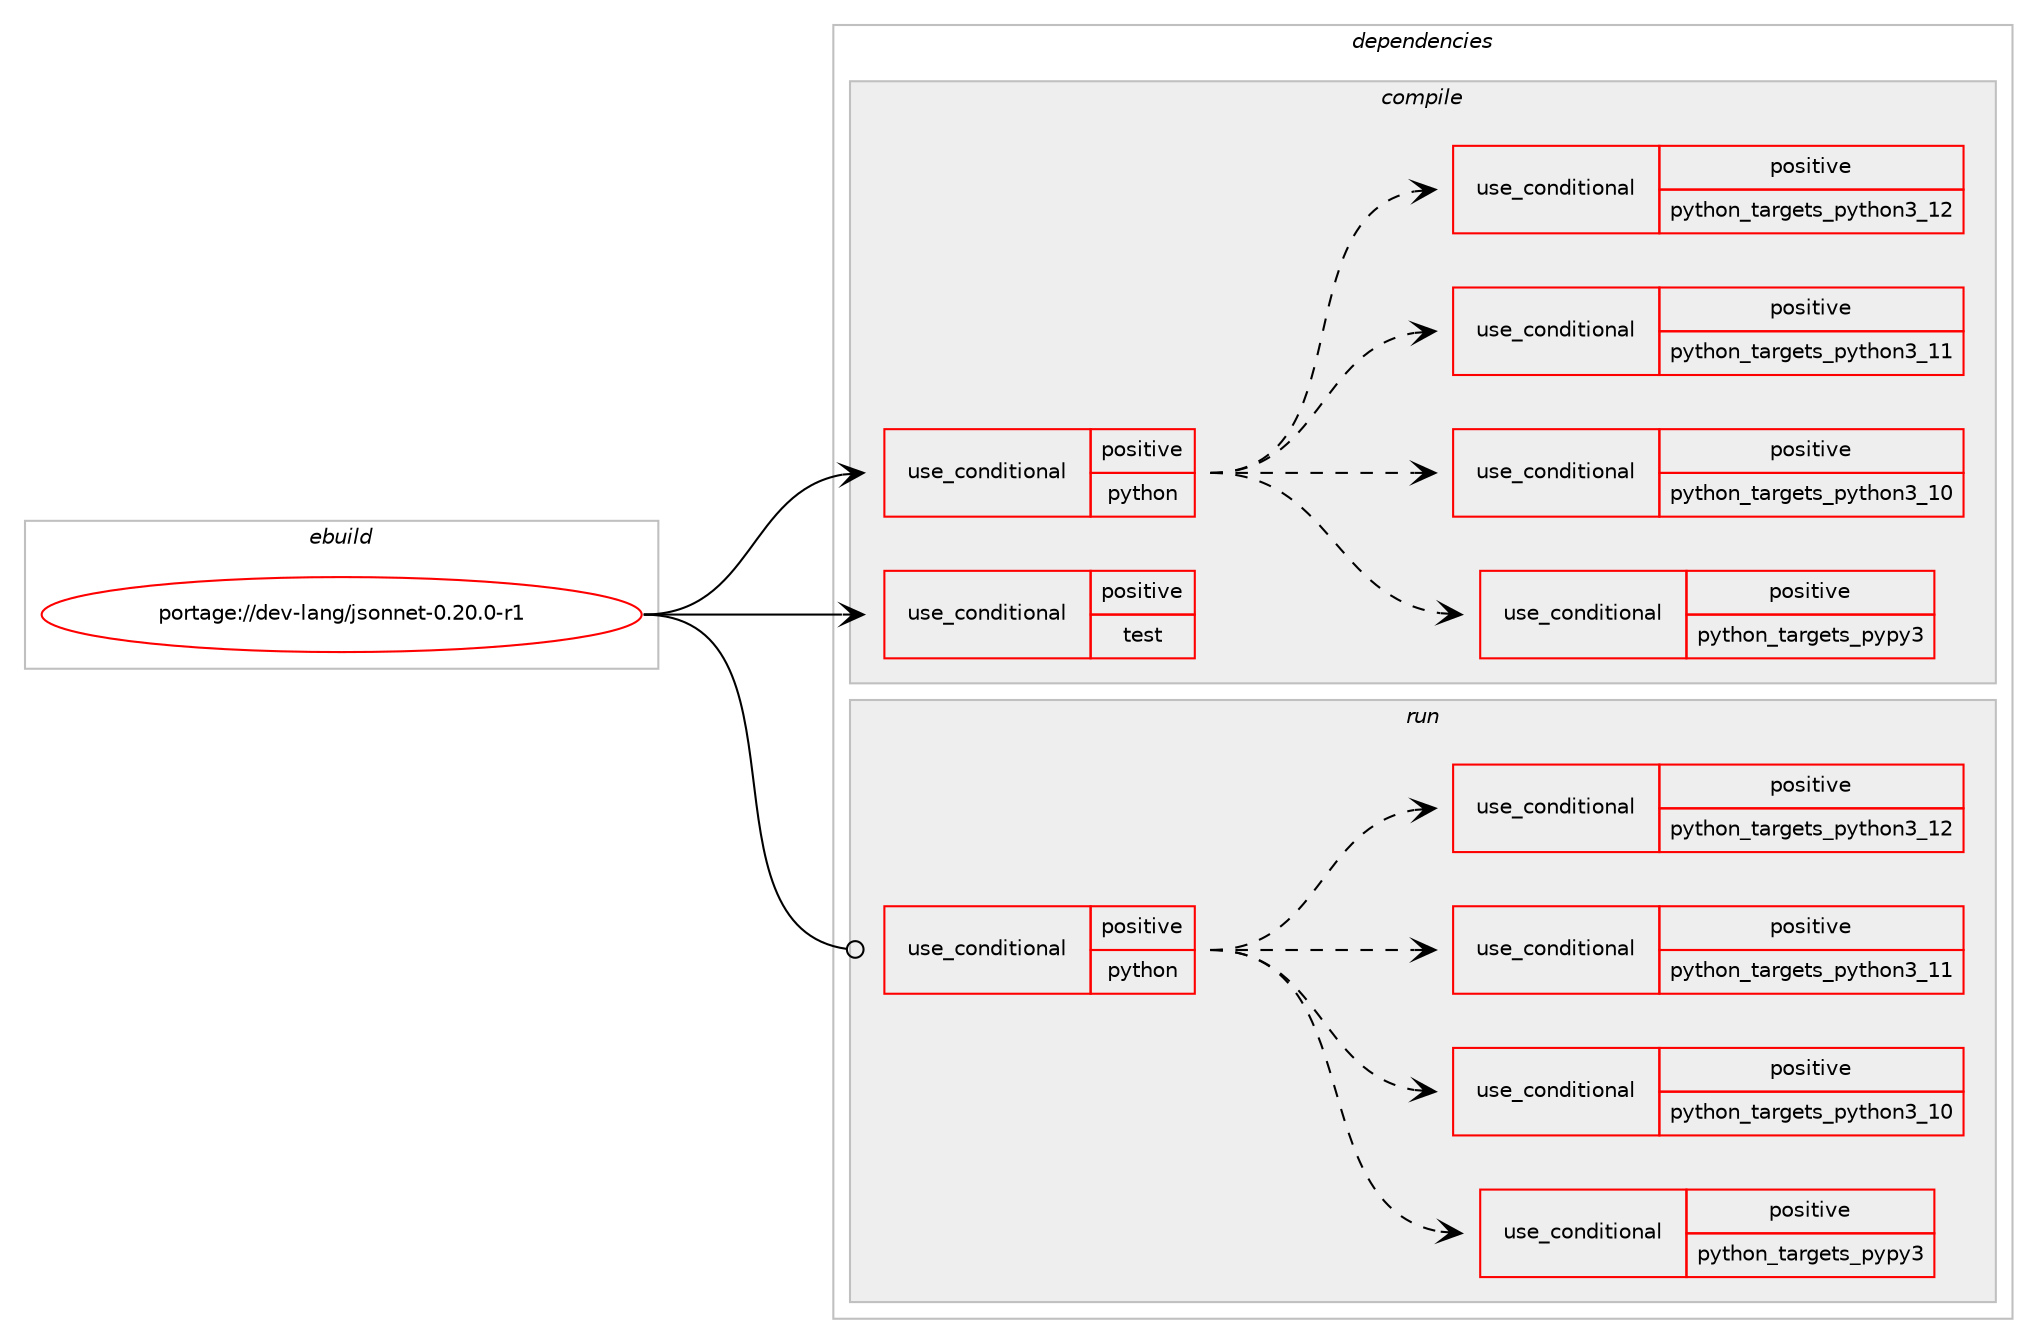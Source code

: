 digraph prolog {

# *************
# Graph options
# *************

newrank=true;
concentrate=true;
compound=true;
graph [rankdir=LR,fontname=Helvetica,fontsize=10,ranksep=1.5];#, ranksep=2.5, nodesep=0.2];
edge  [arrowhead=vee];
node  [fontname=Helvetica,fontsize=10];

# **********
# The ebuild
# **********

subgraph cluster_leftcol {
color=gray;
rank=same;
label=<<i>ebuild</i>>;
id [label="portage://dev-lang/jsonnet-0.20.0-r1", color=red, width=4, href="../dev-lang/jsonnet-0.20.0-r1.svg"];
}

# ****************
# The dependencies
# ****************

subgraph cluster_midcol {
color=gray;
label=<<i>dependencies</i>>;
subgraph cluster_compile {
fillcolor="#eeeeee";
style=filled;
label=<<i>compile</i>>;
subgraph cond22377 {
dependency50346 [label=<<TABLE BORDER="0" CELLBORDER="1" CELLSPACING="0" CELLPADDING="4"><TR><TD ROWSPAN="3" CELLPADDING="10">use_conditional</TD></TR><TR><TD>positive</TD></TR><TR><TD>python</TD></TR></TABLE>>, shape=none, color=red];
subgraph cond22378 {
dependency50347 [label=<<TABLE BORDER="0" CELLBORDER="1" CELLSPACING="0" CELLPADDING="4"><TR><TD ROWSPAN="3" CELLPADDING="10">use_conditional</TD></TR><TR><TD>positive</TD></TR><TR><TD>python_targets_pypy3</TD></TR></TABLE>>, shape=none, color=red];
# *** BEGIN UNKNOWN DEPENDENCY TYPE (TODO) ***
# dependency50347 -> package_dependency(portage://dev-lang/jsonnet-0.20.0-r1,install,no,dev-python,pypy3,none,[,,],any_same_slot,[])
# *** END UNKNOWN DEPENDENCY TYPE (TODO) ***

}
dependency50346:e -> dependency50347:w [weight=20,style="dashed",arrowhead="vee"];
subgraph cond22379 {
dependency50348 [label=<<TABLE BORDER="0" CELLBORDER="1" CELLSPACING="0" CELLPADDING="4"><TR><TD ROWSPAN="3" CELLPADDING="10">use_conditional</TD></TR><TR><TD>positive</TD></TR><TR><TD>python_targets_python3_10</TD></TR></TABLE>>, shape=none, color=red];
# *** BEGIN UNKNOWN DEPENDENCY TYPE (TODO) ***
# dependency50348 -> package_dependency(portage://dev-lang/jsonnet-0.20.0-r1,install,no,dev-lang,python,none,[,,],[slot(3.10)],[])
# *** END UNKNOWN DEPENDENCY TYPE (TODO) ***

}
dependency50346:e -> dependency50348:w [weight=20,style="dashed",arrowhead="vee"];
subgraph cond22380 {
dependency50349 [label=<<TABLE BORDER="0" CELLBORDER="1" CELLSPACING="0" CELLPADDING="4"><TR><TD ROWSPAN="3" CELLPADDING="10">use_conditional</TD></TR><TR><TD>positive</TD></TR><TR><TD>python_targets_python3_11</TD></TR></TABLE>>, shape=none, color=red];
# *** BEGIN UNKNOWN DEPENDENCY TYPE (TODO) ***
# dependency50349 -> package_dependency(portage://dev-lang/jsonnet-0.20.0-r1,install,no,dev-lang,python,none,[,,],[slot(3.11)],[])
# *** END UNKNOWN DEPENDENCY TYPE (TODO) ***

}
dependency50346:e -> dependency50349:w [weight=20,style="dashed",arrowhead="vee"];
subgraph cond22381 {
dependency50350 [label=<<TABLE BORDER="0" CELLBORDER="1" CELLSPACING="0" CELLPADDING="4"><TR><TD ROWSPAN="3" CELLPADDING="10">use_conditional</TD></TR><TR><TD>positive</TD></TR><TR><TD>python_targets_python3_12</TD></TR></TABLE>>, shape=none, color=red];
# *** BEGIN UNKNOWN DEPENDENCY TYPE (TODO) ***
# dependency50350 -> package_dependency(portage://dev-lang/jsonnet-0.20.0-r1,install,no,dev-lang,python,none,[,,],[slot(3.12)],[])
# *** END UNKNOWN DEPENDENCY TYPE (TODO) ***

}
dependency50346:e -> dependency50350:w [weight=20,style="dashed",arrowhead="vee"];
}
id:e -> dependency50346:w [weight=20,style="solid",arrowhead="vee"];
subgraph cond22382 {
dependency50351 [label=<<TABLE BORDER="0" CELLBORDER="1" CELLSPACING="0" CELLPADDING="4"><TR><TD ROWSPAN="3" CELLPADDING="10">use_conditional</TD></TR><TR><TD>positive</TD></TR><TR><TD>test</TD></TR></TABLE>>, shape=none, color=red];
# *** BEGIN UNKNOWN DEPENDENCY TYPE (TODO) ***
# dependency50351 -> package_dependency(portage://dev-lang/jsonnet-0.20.0-r1,install,no,dev-cpp,gtest,none,[,,],[],[])
# *** END UNKNOWN DEPENDENCY TYPE (TODO) ***

}
id:e -> dependency50351:w [weight=20,style="solid",arrowhead="vee"];
# *** BEGIN UNKNOWN DEPENDENCY TYPE (TODO) ***
# id -> package_dependency(portage://dev-lang/jsonnet-0.20.0-r1,install,no,dev-cpp,nlohmann_json,none,[,,],any_same_slot,[])
# *** END UNKNOWN DEPENDENCY TYPE (TODO) ***

# *** BEGIN UNKNOWN DEPENDENCY TYPE (TODO) ***
# id -> package_dependency(portage://dev-lang/jsonnet-0.20.0-r1,install,no,dev-cpp,rapidyaml,none,[,,],any_same_slot,[])
# *** END UNKNOWN DEPENDENCY TYPE (TODO) ***

}
subgraph cluster_compileandrun {
fillcolor="#eeeeee";
style=filled;
label=<<i>compile and run</i>>;
}
subgraph cluster_run {
fillcolor="#eeeeee";
style=filled;
label=<<i>run</i>>;
subgraph cond22383 {
dependency50352 [label=<<TABLE BORDER="0" CELLBORDER="1" CELLSPACING="0" CELLPADDING="4"><TR><TD ROWSPAN="3" CELLPADDING="10">use_conditional</TD></TR><TR><TD>positive</TD></TR><TR><TD>python</TD></TR></TABLE>>, shape=none, color=red];
subgraph cond22384 {
dependency50353 [label=<<TABLE BORDER="0" CELLBORDER="1" CELLSPACING="0" CELLPADDING="4"><TR><TD ROWSPAN="3" CELLPADDING="10">use_conditional</TD></TR><TR><TD>positive</TD></TR><TR><TD>python_targets_pypy3</TD></TR></TABLE>>, shape=none, color=red];
# *** BEGIN UNKNOWN DEPENDENCY TYPE (TODO) ***
# dependency50353 -> package_dependency(portage://dev-lang/jsonnet-0.20.0-r1,run,no,dev-python,pypy3,none,[,,],any_same_slot,[])
# *** END UNKNOWN DEPENDENCY TYPE (TODO) ***

}
dependency50352:e -> dependency50353:w [weight=20,style="dashed",arrowhead="vee"];
subgraph cond22385 {
dependency50354 [label=<<TABLE BORDER="0" CELLBORDER="1" CELLSPACING="0" CELLPADDING="4"><TR><TD ROWSPAN="3" CELLPADDING="10">use_conditional</TD></TR><TR><TD>positive</TD></TR><TR><TD>python_targets_python3_10</TD></TR></TABLE>>, shape=none, color=red];
# *** BEGIN UNKNOWN DEPENDENCY TYPE (TODO) ***
# dependency50354 -> package_dependency(portage://dev-lang/jsonnet-0.20.0-r1,run,no,dev-lang,python,none,[,,],[slot(3.10)],[])
# *** END UNKNOWN DEPENDENCY TYPE (TODO) ***

}
dependency50352:e -> dependency50354:w [weight=20,style="dashed",arrowhead="vee"];
subgraph cond22386 {
dependency50355 [label=<<TABLE BORDER="0" CELLBORDER="1" CELLSPACING="0" CELLPADDING="4"><TR><TD ROWSPAN="3" CELLPADDING="10">use_conditional</TD></TR><TR><TD>positive</TD></TR><TR><TD>python_targets_python3_11</TD></TR></TABLE>>, shape=none, color=red];
# *** BEGIN UNKNOWN DEPENDENCY TYPE (TODO) ***
# dependency50355 -> package_dependency(portage://dev-lang/jsonnet-0.20.0-r1,run,no,dev-lang,python,none,[,,],[slot(3.11)],[])
# *** END UNKNOWN DEPENDENCY TYPE (TODO) ***

}
dependency50352:e -> dependency50355:w [weight=20,style="dashed",arrowhead="vee"];
subgraph cond22387 {
dependency50356 [label=<<TABLE BORDER="0" CELLBORDER="1" CELLSPACING="0" CELLPADDING="4"><TR><TD ROWSPAN="3" CELLPADDING="10">use_conditional</TD></TR><TR><TD>positive</TD></TR><TR><TD>python_targets_python3_12</TD></TR></TABLE>>, shape=none, color=red];
# *** BEGIN UNKNOWN DEPENDENCY TYPE (TODO) ***
# dependency50356 -> package_dependency(portage://dev-lang/jsonnet-0.20.0-r1,run,no,dev-lang,python,none,[,,],[slot(3.12)],[])
# *** END UNKNOWN DEPENDENCY TYPE (TODO) ***

}
dependency50352:e -> dependency50356:w [weight=20,style="dashed",arrowhead="vee"];
}
id:e -> dependency50352:w [weight=20,style="solid",arrowhead="odot"];
# *** BEGIN UNKNOWN DEPENDENCY TYPE (TODO) ***
# id -> package_dependency(portage://dev-lang/jsonnet-0.20.0-r1,run,no,dev-cpp,nlohmann_json,none,[,,],any_same_slot,[])
# *** END UNKNOWN DEPENDENCY TYPE (TODO) ***

# *** BEGIN UNKNOWN DEPENDENCY TYPE (TODO) ***
# id -> package_dependency(portage://dev-lang/jsonnet-0.20.0-r1,run,no,dev-cpp,rapidyaml,none,[,,],any_same_slot,[])
# *** END UNKNOWN DEPENDENCY TYPE (TODO) ***

}
}

# **************
# The candidates
# **************

subgraph cluster_choices {
rank=same;
color=gray;
label=<<i>candidates</i>>;

}

}
